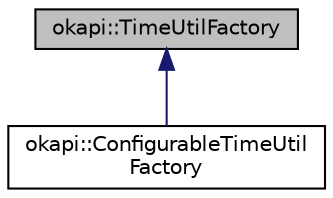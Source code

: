digraph "okapi::TimeUtilFactory"
{
 // LATEX_PDF_SIZE
  edge [fontname="Helvetica",fontsize="10",labelfontname="Helvetica",labelfontsize="10"];
  node [fontname="Helvetica",fontsize="10",shape=record];
  Node1 [label="okapi::TimeUtilFactory",height=0.2,width=0.4,color="black", fillcolor="grey75", style="filled", fontcolor="black",tooltip=" "];
  Node1 -> Node2 [dir="back",color="midnightblue",fontsize="10",style="solid",fontname="Helvetica"];
  Node2 [label="okapi::ConfigurableTimeUtil\lFactory",height=0.2,width=0.4,color="black", fillcolor="white", style="filled",URL="$classokapi_1_1ConfigurableTimeUtilFactory.html",tooltip=" "];
}
